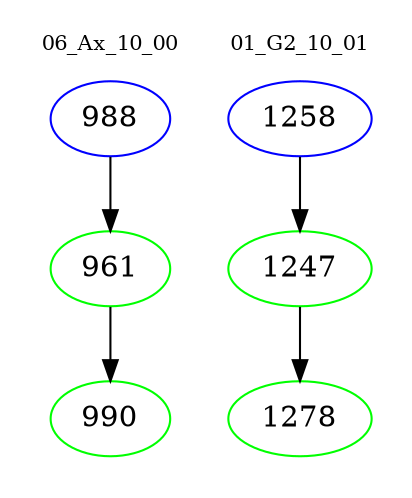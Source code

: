 digraph{
subgraph cluster_0 {
color = white
label = "06_Ax_10_00";
fontsize=10;
T0_988 [label="988", color="blue"]
T0_988 -> T0_961 [color="black"]
T0_961 [label="961", color="green"]
T0_961 -> T0_990 [color="black"]
T0_990 [label="990", color="green"]
}
subgraph cluster_1 {
color = white
label = "01_G2_10_01";
fontsize=10;
T1_1258 [label="1258", color="blue"]
T1_1258 -> T1_1247 [color="black"]
T1_1247 [label="1247", color="green"]
T1_1247 -> T1_1278 [color="black"]
T1_1278 [label="1278", color="green"]
}
}
